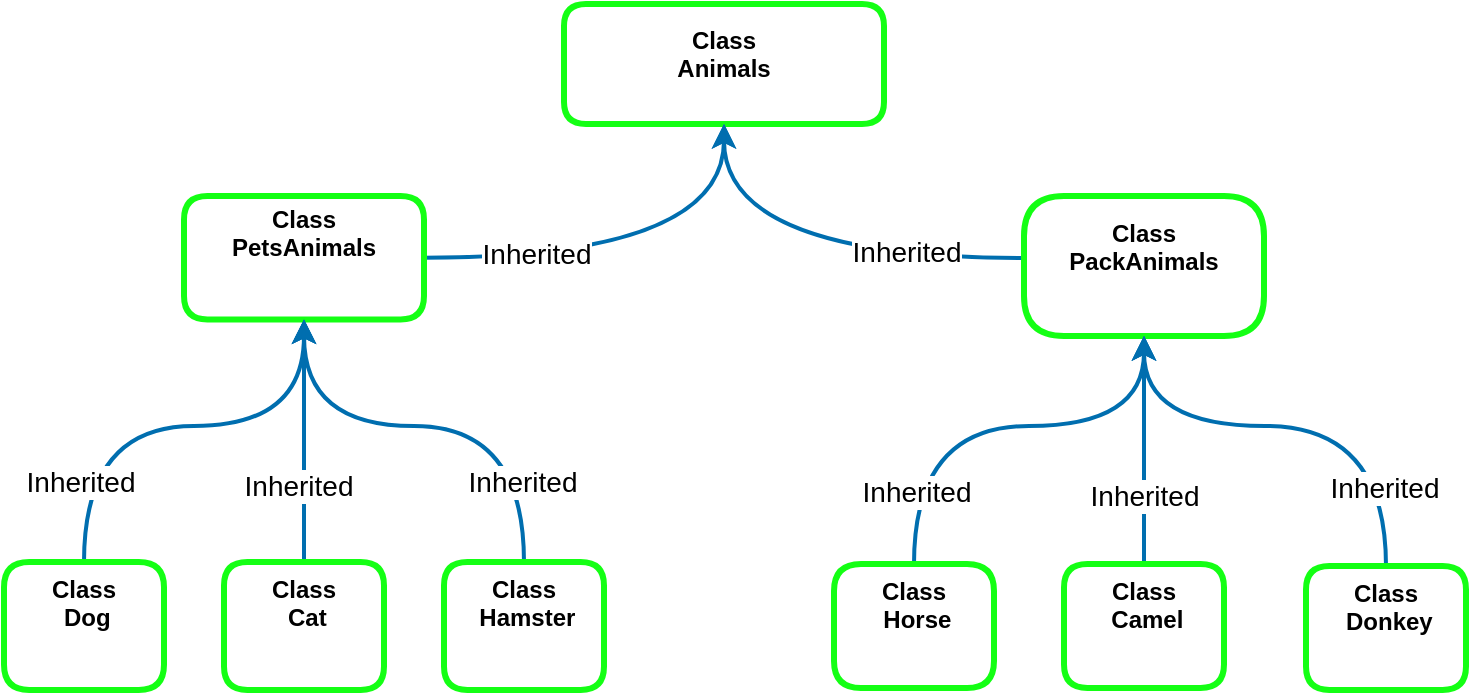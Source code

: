 <mxfile version="23.1.0" type="device">
  <diagram id="dT4_UAJD9KKSV2xhyDcy" name="Страница 1">
    <mxGraphModel dx="890" dy="459" grid="0" gridSize="10" guides="1" tooltips="1" connect="1" arrows="1" fold="1" page="0" pageScale="1" pageWidth="827" pageHeight="1169" math="0" shadow="0">
      <root>
        <mxCell id="0" />
        <mxCell id="1" parent="0" />
        <mxCell id="fX8kSdaLMVLi7RoWcLNR-1" value="Class &#xa;Animals" style="swimlane;fontStyle=1;childLayout=stackLayout;horizontal=1;startSize=49;horizontalStack=0;resizeParent=1;resizeParentMax=0;resizeLast=0;collapsible=1;marginBottom=0;swimlaneLine=0;rounded=1;swimlaneFillColor=none;strokeWidth=3;glass=0;labelPosition=center;verticalLabelPosition=middle;align=center;verticalAlign=middle;strokeColor=#14FF14;" parent="1" vertex="1">
          <mxGeometry x="290" y="50" width="160" height="60" as="geometry" />
        </mxCell>
        <mxCell id="NAOMtZ_oAd3WN91qimkw-2" value="Inherited" style="edgeStyle=orthogonalEdgeStyle;rounded=0;orthogonalLoop=1;jettySize=auto;html=1;entryX=0.5;entryY=1;entryDx=0;entryDy=0;fontSize=14;curved=1;fillColor=#1ba1e2;strokeColor=#006EAF;strokeWidth=2;" edge="1" parent="1" source="fX8kSdaLMVLi7RoWcLNR-5" target="fX8kSdaLMVLi7RoWcLNR-1">
          <mxGeometry x="-0.483" y="2" relative="1" as="geometry">
            <mxPoint x="340" y="226" as="targetPoint" />
            <mxPoint as="offset" />
          </mxGeometry>
        </mxCell>
        <mxCell id="fX8kSdaLMVLi7RoWcLNR-5" value="Class &#xa;PetsAnimals&#xa;" style="swimlane;fontStyle=1;childLayout=stackLayout;horizontal=1;startSize=50;horizontalStack=0;resizeParent=1;resizeParentMax=0;resizeLast=0;collapsible=1;marginBottom=0;aspect=fixed;perimeterSpacing=0;rounded=1;swimlaneLine=0;glass=0;shadow=0;strokeWidth=3;swimlaneFillColor=none;labelPosition=center;verticalLabelPosition=middle;align=center;verticalAlign=middle;strokeColor=#14FF14;" parent="1" vertex="1">
          <mxGeometry x="100" y="146" width="120" height="61.71" as="geometry">
            <mxRectangle x="100" y="146" width="114" height="50" as="alternateBounds" />
          </mxGeometry>
        </mxCell>
        <mxCell id="NAOMtZ_oAd3WN91qimkw-4" style="edgeStyle=orthogonalEdgeStyle;shape=connector;rounded=0;orthogonalLoop=1;jettySize=auto;html=1;entryX=0.5;entryY=1;entryDx=0;entryDy=0;labelBackgroundColor=default;strokeColor=#006EAF;align=center;verticalAlign=middle;fontFamily=Helvetica;fontSize=14;fontColor=default;endArrow=classic;curved=1;fillColor=#1ba1e2;strokeWidth=2;" edge="1" parent="1" source="fX8kSdaLMVLi7RoWcLNR-9" target="fX8kSdaLMVLi7RoWcLNR-1">
          <mxGeometry relative="1" as="geometry">
            <Array as="points">
              <mxPoint x="370" y="177" />
            </Array>
          </mxGeometry>
        </mxCell>
        <mxCell id="NAOMtZ_oAd3WN91qimkw-5" value="Inherited" style="edgeLabel;html=1;align=center;verticalAlign=middle;resizable=0;points=[];fontSize=14;fontFamily=Helvetica;fontColor=default;" vertex="1" connectable="0" parent="NAOMtZ_oAd3WN91qimkw-4">
          <mxGeometry x="-0.456" y="1" relative="1" as="geometry">
            <mxPoint y="-4" as="offset" />
          </mxGeometry>
        </mxCell>
        <mxCell id="fX8kSdaLMVLi7RoWcLNR-9" value="Class&#xa;PackAnimals" style="swimlane;fontStyle=1;childLayout=stackLayout;horizontal=1;startSize=50;horizontalStack=0;resizeParent=1;resizeParentMax=0;resizeLast=0;collapsible=1;marginBottom=0;rounded=1;swimlaneLine=0;strokeWidth=3;swimlaneFillColor=none;glass=0;labelPosition=center;verticalLabelPosition=middle;align=center;verticalAlign=middle;strokeColor=#14FF14;" parent="1" vertex="1">
          <mxGeometry x="520" y="146" width="120" height="70" as="geometry" />
        </mxCell>
        <mxCell id="NAOMtZ_oAd3WN91qimkw-6" style="edgeStyle=orthogonalEdgeStyle;shape=connector;rounded=0;orthogonalLoop=1;jettySize=auto;html=1;entryX=0.5;entryY=1;entryDx=0;entryDy=0;labelBackgroundColor=default;strokeColor=#006EAF;align=center;verticalAlign=middle;fontFamily=Helvetica;fontSize=14;fontColor=default;endArrow=classic;curved=1;fillColor=#1ba1e2;strokeWidth=2;" edge="1" parent="1" source="fX8kSdaLMVLi7RoWcLNR-15" target="fX8kSdaLMVLi7RoWcLNR-5">
          <mxGeometry relative="1" as="geometry">
            <Array as="points">
              <mxPoint x="50" y="261" />
              <mxPoint x="160" y="261" />
            </Array>
          </mxGeometry>
        </mxCell>
        <mxCell id="NAOMtZ_oAd3WN91qimkw-12" value="Inherited" style="edgeLabel;html=1;align=center;verticalAlign=middle;resizable=0;points=[];fontSize=14;fontFamily=Helvetica;fontColor=default;" vertex="1" connectable="0" parent="NAOMtZ_oAd3WN91qimkw-6">
          <mxGeometry x="-0.652" y="2" relative="1" as="geometry">
            <mxPoint as="offset" />
          </mxGeometry>
        </mxCell>
        <mxCell id="fX8kSdaLMVLi7RoWcLNR-15" value="Class&#xa; Dog" style="swimlane;fontStyle=1;childLayout=stackLayout;horizontal=1;startSize=28;horizontalStack=0;resizeParent=1;resizeParentMax=0;resizeLast=0;collapsible=1;marginBottom=0;rounded=1;swimlaneLine=0;strokeWidth=3;swimlaneFillColor=none;glass=0;labelPosition=center;verticalLabelPosition=middle;align=center;verticalAlign=top;strokeColor=#14FF14;" parent="1" vertex="1">
          <mxGeometry x="10" y="329" width="80" height="64" as="geometry" />
        </mxCell>
        <mxCell id="NAOMtZ_oAd3WN91qimkw-7" style="edgeStyle=orthogonalEdgeStyle;shape=connector;rounded=0;orthogonalLoop=1;jettySize=auto;html=1;entryX=0.5;entryY=1;entryDx=0;entryDy=0;labelBackgroundColor=default;strokeColor=#006EAF;align=center;verticalAlign=middle;fontFamily=Helvetica;fontSize=14;fontColor=default;endArrow=classic;curved=1;fillColor=#1ba1e2;strokeWidth=2;" edge="1" parent="1" source="fX8kSdaLMVLi7RoWcLNR-19" target="fX8kSdaLMVLi7RoWcLNR-5">
          <mxGeometry relative="1" as="geometry" />
        </mxCell>
        <mxCell id="NAOMtZ_oAd3WN91qimkw-11" value="Inherited" style="edgeLabel;html=1;align=center;verticalAlign=middle;resizable=0;points=[];fontSize=14;fontFamily=Helvetica;fontColor=default;" vertex="1" connectable="0" parent="NAOMtZ_oAd3WN91qimkw-7">
          <mxGeometry x="-0.367" y="3" relative="1" as="geometry">
            <mxPoint as="offset" />
          </mxGeometry>
        </mxCell>
        <mxCell id="fX8kSdaLMVLi7RoWcLNR-19" value="Class&#xa; Cat" style="swimlane;fontStyle=1;childLayout=stackLayout;horizontal=1;startSize=26;horizontalStack=0;resizeParent=1;resizeParentMax=0;resizeLast=0;collapsible=1;marginBottom=0;rounded=1;swimlaneLine=0;strokeWidth=3;swimlaneFillColor=none;glass=0;labelPosition=center;verticalLabelPosition=middle;align=center;verticalAlign=top;strokeColor=#14FF14;" parent="1" vertex="1">
          <mxGeometry x="120" y="329" width="80" height="64" as="geometry" />
        </mxCell>
        <mxCell id="NAOMtZ_oAd3WN91qimkw-8" style="edgeStyle=orthogonalEdgeStyle;shape=connector;rounded=0;orthogonalLoop=1;jettySize=auto;html=1;labelBackgroundColor=default;strokeColor=#006EAF;align=center;verticalAlign=middle;fontFamily=Helvetica;fontSize=14;fontColor=default;endArrow=classic;entryX=0.5;entryY=1;entryDx=0;entryDy=0;curved=1;fillColor=#1ba1e2;strokeWidth=2;" edge="1" parent="1" source="fX8kSdaLMVLi7RoWcLNR-20" target="fX8kSdaLMVLi7RoWcLNR-5">
          <mxGeometry relative="1" as="geometry">
            <mxPoint x="224.965" y="219.759" as="targetPoint" />
            <Array as="points">
              <mxPoint x="270" y="261" />
              <mxPoint x="160" y="261" />
            </Array>
          </mxGeometry>
        </mxCell>
        <mxCell id="NAOMtZ_oAd3WN91qimkw-10" value="Inherited" style="edgeLabel;html=1;align=center;verticalAlign=middle;resizable=0;points=[];fontSize=14;fontFamily=Helvetica;fontColor=default;" vertex="1" connectable="0" parent="NAOMtZ_oAd3WN91qimkw-8">
          <mxGeometry x="-0.652" y="1" relative="1" as="geometry">
            <mxPoint as="offset" />
          </mxGeometry>
        </mxCell>
        <mxCell id="fX8kSdaLMVLi7RoWcLNR-20" value="Class&#xa; Hamster" style="swimlane;fontStyle=1;childLayout=stackLayout;horizontal=1;startSize=26;horizontalStack=0;resizeParent=1;resizeParentMax=0;resizeLast=0;collapsible=1;marginBottom=0;rounded=1;swimlaneLine=0;strokeWidth=3;swimlaneFillColor=none;glass=0;labelPosition=center;verticalLabelPosition=middle;align=center;verticalAlign=top;strokeColor=#14FF14;" parent="1" vertex="1">
          <mxGeometry x="230" y="329" width="80" height="64" as="geometry" />
        </mxCell>
        <mxCell id="NAOMtZ_oAd3WN91qimkw-15" style="edgeStyle=orthogonalEdgeStyle;shape=connector;rounded=0;orthogonalLoop=1;jettySize=auto;html=1;labelBackgroundColor=default;strokeColor=#006EAF;align=center;verticalAlign=middle;fontFamily=Helvetica;fontSize=14;fontColor=default;endArrow=classic;curved=1;fillColor=#1ba1e2;strokeWidth=2;entryX=0.5;entryY=1;entryDx=0;entryDy=0;" edge="1" parent="1" source="fX8kSdaLMVLi7RoWcLNR-21" target="fX8kSdaLMVLi7RoWcLNR-9">
          <mxGeometry relative="1" as="geometry">
            <mxPoint x="580" y="222" as="targetPoint" />
          </mxGeometry>
        </mxCell>
        <mxCell id="NAOMtZ_oAd3WN91qimkw-17" value="Inherited" style="edgeLabel;html=1;align=center;verticalAlign=middle;resizable=0;points=[];fontSize=14;fontFamily=Helvetica;fontColor=default;" vertex="1" connectable="0" parent="NAOMtZ_oAd3WN91qimkw-15">
          <mxGeometry x="-0.542" y="1" relative="1" as="geometry">
            <mxPoint x="1" y="-8" as="offset" />
          </mxGeometry>
        </mxCell>
        <mxCell id="fX8kSdaLMVLi7RoWcLNR-21" value="Class&#xa; Camel" style="swimlane;fontStyle=1;childLayout=stackLayout;horizontal=1;startSize=26;horizontalStack=0;resizeParent=1;resizeParentMax=0;resizeLast=0;collapsible=1;marginBottom=0;rounded=1;swimlaneLine=0;strokeWidth=3;swimlaneFillColor=none;glass=0;labelPosition=center;verticalLabelPosition=middle;align=center;verticalAlign=top;strokeColor=#14FF14;" parent="1" vertex="1">
          <mxGeometry x="540" y="330" width="80" height="62" as="geometry" />
        </mxCell>
        <mxCell id="NAOMtZ_oAd3WN91qimkw-14" style="edgeStyle=orthogonalEdgeStyle;shape=connector;rounded=0;orthogonalLoop=1;jettySize=auto;html=1;entryX=0.5;entryY=1;entryDx=0;entryDy=0;labelBackgroundColor=default;strokeColor=#006EAF;align=center;verticalAlign=middle;fontFamily=Helvetica;fontSize=14;fontColor=default;endArrow=classic;curved=1;fillColor=#1ba1e2;strokeWidth=2;" edge="1" parent="1" source="fX8kSdaLMVLi7RoWcLNR-22" target="fX8kSdaLMVLi7RoWcLNR-9">
          <mxGeometry relative="1" as="geometry">
            <Array as="points">
              <mxPoint x="701" y="261" />
              <mxPoint x="580" y="261" />
            </Array>
          </mxGeometry>
        </mxCell>
        <mxCell id="NAOMtZ_oAd3WN91qimkw-18" value="Inherited" style="edgeLabel;html=1;align=center;verticalAlign=middle;resizable=0;points=[];fontSize=14;fontFamily=Helvetica;fontColor=default;" vertex="1" connectable="0" parent="NAOMtZ_oAd3WN91qimkw-14">
          <mxGeometry x="-0.671" y="1" relative="1" as="geometry">
            <mxPoint as="offset" />
          </mxGeometry>
        </mxCell>
        <mxCell id="fX8kSdaLMVLi7RoWcLNR-22" value="Class&#xa; Donkey" style="swimlane;fontStyle=1;childLayout=stackLayout;horizontal=1;startSize=26;horizontalStack=0;resizeParent=1;resizeParentMax=0;resizeLast=0;collapsible=1;marginBottom=0;rounded=1;swimlaneLine=0;strokeWidth=3;swimlaneFillColor=none;glass=0;labelPosition=center;verticalLabelPosition=middle;align=center;verticalAlign=top;strokeColor=#14FF14;" parent="1" vertex="1">
          <mxGeometry x="661" y="331" width="80" height="62" as="geometry" />
        </mxCell>
        <mxCell id="NAOMtZ_oAd3WN91qimkw-13" style="edgeStyle=orthogonalEdgeStyle;shape=connector;rounded=0;orthogonalLoop=1;jettySize=auto;html=1;labelBackgroundColor=default;strokeColor=#006EAF;align=center;verticalAlign=middle;fontFamily=Helvetica;fontSize=14;fontColor=default;endArrow=classic;entryX=0.5;entryY=1;entryDx=0;entryDy=0;curved=1;fillColor=#1ba1e2;strokeWidth=2;" edge="1" parent="1" source="fX8kSdaLMVLi7RoWcLNR-23" target="fX8kSdaLMVLi7RoWcLNR-9">
          <mxGeometry relative="1" as="geometry">
            <mxPoint x="501.0" y="226.667" as="targetPoint" />
            <Array as="points">
              <mxPoint x="465" y="261" />
              <mxPoint x="580" y="261" />
            </Array>
          </mxGeometry>
        </mxCell>
        <mxCell id="NAOMtZ_oAd3WN91qimkw-16" value="Inherited" style="edgeLabel;html=1;align=center;verticalAlign=middle;resizable=0;points=[];fontSize=14;fontFamily=Helvetica;fontColor=default;" vertex="1" connectable="0" parent="NAOMtZ_oAd3WN91qimkw-13">
          <mxGeometry x="-0.683" y="-1" relative="1" as="geometry">
            <mxPoint as="offset" />
          </mxGeometry>
        </mxCell>
        <mxCell id="fX8kSdaLMVLi7RoWcLNR-23" value="Class&#xa; Horse" style="swimlane;fontStyle=1;childLayout=stackLayout;horizontal=1;startSize=30;horizontalStack=0;resizeParent=1;resizeParentMax=0;resizeLast=0;collapsible=1;marginBottom=0;rounded=1;swimlaneLine=0;strokeWidth=3;swimlaneFillColor=none;glass=0;labelPosition=center;verticalLabelPosition=middle;align=center;verticalAlign=top;strokeColor=#14FF14;" parent="1" vertex="1">
          <mxGeometry x="425" y="330" width="80" height="62" as="geometry" />
        </mxCell>
      </root>
    </mxGraphModel>
  </diagram>
</mxfile>
